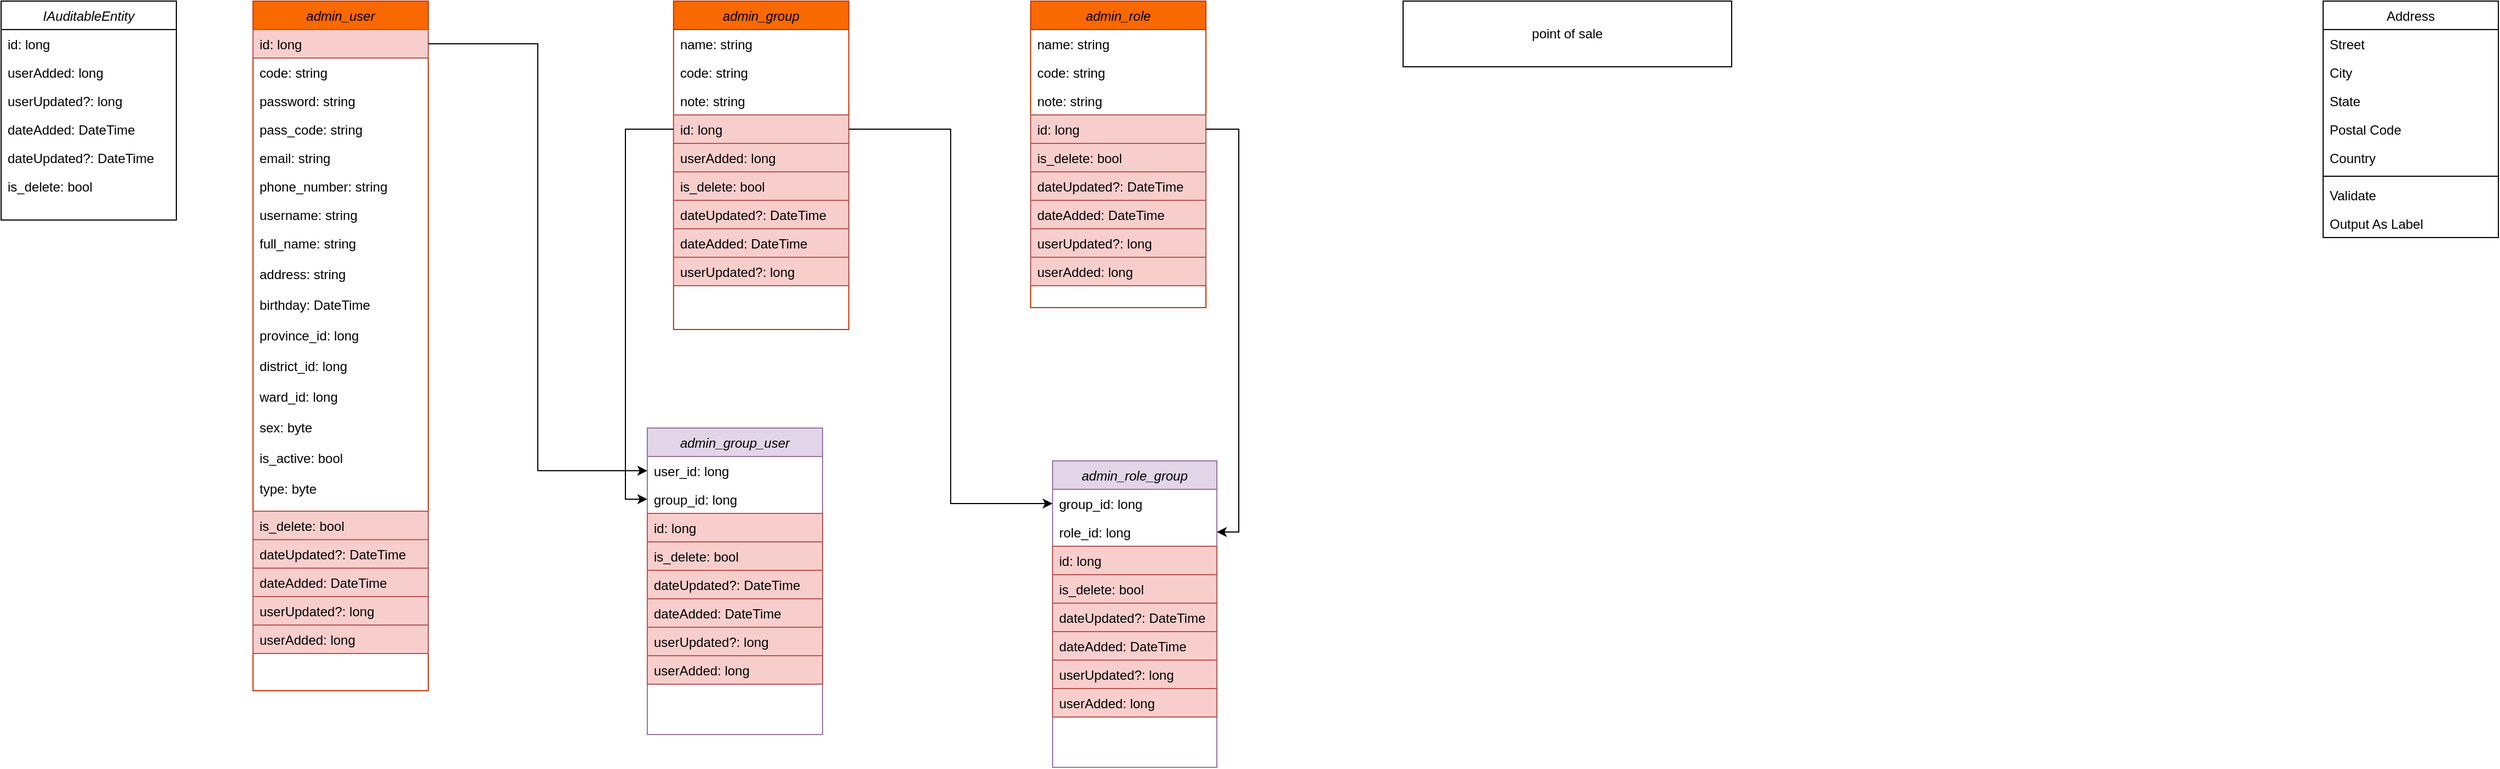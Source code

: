 <mxfile version="21.2.0" type="github">
  <diagram id="C5RBs43oDa-KdzZeNtuy" name="Page-1">
    <mxGraphModel dx="1434" dy="764" grid="1" gridSize="10" guides="1" tooltips="1" connect="1" arrows="1" fold="1" page="1" pageScale="1" pageWidth="827" pageHeight="1169" math="0" shadow="0">
      <root>
        <mxCell id="WIyWlLk6GJQsqaUBKTNV-0" />
        <mxCell id="WIyWlLk6GJQsqaUBKTNV-1" parent="WIyWlLk6GJQsqaUBKTNV-0" />
        <mxCell id="zkfFHV4jXpPFQw0GAbJ--0" value="IAuditableEntity" style="swimlane;fontStyle=2;align=center;verticalAlign=top;childLayout=stackLayout;horizontal=1;startSize=26;horizontalStack=0;resizeParent=1;resizeLast=0;collapsible=1;marginBottom=0;rounded=0;shadow=0;strokeWidth=1;" parent="WIyWlLk6GJQsqaUBKTNV-1" vertex="1">
          <mxGeometry x="60" y="40" width="160" height="200" as="geometry">
            <mxRectangle x="230" y="140" width="160" height="26" as="alternateBounds" />
          </mxGeometry>
        </mxCell>
        <mxCell id="zkfFHV4jXpPFQw0GAbJ--1" value="id: long&#xa;" style="text;align=left;verticalAlign=top;spacingLeft=4;spacingRight=4;overflow=hidden;rotatable=0;points=[[0,0.5],[1,0.5]];portConstraint=eastwest;" parent="zkfFHV4jXpPFQw0GAbJ--0" vertex="1">
          <mxGeometry y="26" width="160" height="26" as="geometry" />
        </mxCell>
        <mxCell id="zkfFHV4jXpPFQw0GAbJ--2" value="userAdded: long" style="text;align=left;verticalAlign=top;spacingLeft=4;spacingRight=4;overflow=hidden;rotatable=0;points=[[0,0.5],[1,0.5]];portConstraint=eastwest;rounded=0;shadow=0;html=0;" parent="zkfFHV4jXpPFQw0GAbJ--0" vertex="1">
          <mxGeometry y="52" width="160" height="26" as="geometry" />
        </mxCell>
        <mxCell id="zkfFHV4jXpPFQw0GAbJ--3" value="userUpdated?: long" style="text;align=left;verticalAlign=top;spacingLeft=4;spacingRight=4;overflow=hidden;rotatable=0;points=[[0,0.5],[1,0.5]];portConstraint=eastwest;rounded=0;shadow=0;html=0;" parent="zkfFHV4jXpPFQw0GAbJ--0" vertex="1">
          <mxGeometry y="78" width="160" height="26" as="geometry" />
        </mxCell>
        <mxCell id="zkfFHV4jXpPFQw0GAbJ--5" value="dateAdded: DateTime" style="text;align=left;verticalAlign=top;spacingLeft=4;spacingRight=4;overflow=hidden;rotatable=0;points=[[0,0.5],[1,0.5]];portConstraint=eastwest;" parent="zkfFHV4jXpPFQw0GAbJ--0" vertex="1">
          <mxGeometry y="104" width="160" height="26" as="geometry" />
        </mxCell>
        <mxCell id="6EyR14k7-KtK3J3WE4Ry-9" value="dateUpdated?: DateTime" style="text;align=left;verticalAlign=top;spacingLeft=4;spacingRight=4;overflow=hidden;rotatable=0;points=[[0,0.5],[1,0.5]];portConstraint=eastwest;" vertex="1" parent="zkfFHV4jXpPFQw0GAbJ--0">
          <mxGeometry y="130" width="160" height="26" as="geometry" />
        </mxCell>
        <mxCell id="6EyR14k7-KtK3J3WE4Ry-10" value="is_delete: bool" style="text;align=left;verticalAlign=top;spacingLeft=4;spacingRight=4;overflow=hidden;rotatable=0;points=[[0,0.5],[1,0.5]];portConstraint=eastwest;" vertex="1" parent="zkfFHV4jXpPFQw0GAbJ--0">
          <mxGeometry y="156" width="160" height="26" as="geometry" />
        </mxCell>
        <mxCell id="zkfFHV4jXpPFQw0GAbJ--17" value="Address" style="swimlane;fontStyle=0;align=center;verticalAlign=top;childLayout=stackLayout;horizontal=1;startSize=26;horizontalStack=0;resizeParent=1;resizeLast=0;collapsible=1;marginBottom=0;rounded=0;shadow=0;strokeWidth=1;" parent="WIyWlLk6GJQsqaUBKTNV-1" vertex="1">
          <mxGeometry x="2180" y="40" width="160" height="216" as="geometry">
            <mxRectangle x="550" y="140" width="160" height="26" as="alternateBounds" />
          </mxGeometry>
        </mxCell>
        <mxCell id="zkfFHV4jXpPFQw0GAbJ--18" value="Street" style="text;align=left;verticalAlign=top;spacingLeft=4;spacingRight=4;overflow=hidden;rotatable=0;points=[[0,0.5],[1,0.5]];portConstraint=eastwest;" parent="zkfFHV4jXpPFQw0GAbJ--17" vertex="1">
          <mxGeometry y="26" width="160" height="26" as="geometry" />
        </mxCell>
        <mxCell id="zkfFHV4jXpPFQw0GAbJ--19" value="City" style="text;align=left;verticalAlign=top;spacingLeft=4;spacingRight=4;overflow=hidden;rotatable=0;points=[[0,0.5],[1,0.5]];portConstraint=eastwest;rounded=0;shadow=0;html=0;" parent="zkfFHV4jXpPFQw0GAbJ--17" vertex="1">
          <mxGeometry y="52" width="160" height="26" as="geometry" />
        </mxCell>
        <mxCell id="zkfFHV4jXpPFQw0GAbJ--20" value="State" style="text;align=left;verticalAlign=top;spacingLeft=4;spacingRight=4;overflow=hidden;rotatable=0;points=[[0,0.5],[1,0.5]];portConstraint=eastwest;rounded=0;shadow=0;html=0;" parent="zkfFHV4jXpPFQw0GAbJ--17" vertex="1">
          <mxGeometry y="78" width="160" height="26" as="geometry" />
        </mxCell>
        <mxCell id="zkfFHV4jXpPFQw0GAbJ--21" value="Postal Code" style="text;align=left;verticalAlign=top;spacingLeft=4;spacingRight=4;overflow=hidden;rotatable=0;points=[[0,0.5],[1,0.5]];portConstraint=eastwest;rounded=0;shadow=0;html=0;" parent="zkfFHV4jXpPFQw0GAbJ--17" vertex="1">
          <mxGeometry y="104" width="160" height="26" as="geometry" />
        </mxCell>
        <mxCell id="zkfFHV4jXpPFQw0GAbJ--22" value="Country" style="text;align=left;verticalAlign=top;spacingLeft=4;spacingRight=4;overflow=hidden;rotatable=0;points=[[0,0.5],[1,0.5]];portConstraint=eastwest;rounded=0;shadow=0;html=0;" parent="zkfFHV4jXpPFQw0GAbJ--17" vertex="1">
          <mxGeometry y="130" width="160" height="26" as="geometry" />
        </mxCell>
        <mxCell id="zkfFHV4jXpPFQw0GAbJ--23" value="" style="line;html=1;strokeWidth=1;align=left;verticalAlign=middle;spacingTop=-1;spacingLeft=3;spacingRight=3;rotatable=0;labelPosition=right;points=[];portConstraint=eastwest;" parent="zkfFHV4jXpPFQw0GAbJ--17" vertex="1">
          <mxGeometry y="156" width="160" height="8" as="geometry" />
        </mxCell>
        <mxCell id="zkfFHV4jXpPFQw0GAbJ--24" value="Validate" style="text;align=left;verticalAlign=top;spacingLeft=4;spacingRight=4;overflow=hidden;rotatable=0;points=[[0,0.5],[1,0.5]];portConstraint=eastwest;" parent="zkfFHV4jXpPFQw0GAbJ--17" vertex="1">
          <mxGeometry y="164" width="160" height="26" as="geometry" />
        </mxCell>
        <mxCell id="zkfFHV4jXpPFQw0GAbJ--25" value="Output As Label" style="text;align=left;verticalAlign=top;spacingLeft=4;spacingRight=4;overflow=hidden;rotatable=0;points=[[0,0.5],[1,0.5]];portConstraint=eastwest;" parent="zkfFHV4jXpPFQw0GAbJ--17" vertex="1">
          <mxGeometry y="190" width="160" height="26" as="geometry" />
        </mxCell>
        <mxCell id="6EyR14k7-KtK3J3WE4Ry-11" value="admin_group" style="swimlane;fontStyle=2;align=center;verticalAlign=top;childLayout=stackLayout;horizontal=1;startSize=26;horizontalStack=0;resizeParent=1;resizeLast=0;collapsible=1;marginBottom=0;rounded=0;shadow=0;strokeWidth=1;fillColor=#fa6800;strokeColor=#C73500;fontColor=#000000;" vertex="1" parent="WIyWlLk6GJQsqaUBKTNV-1">
          <mxGeometry x="673.94" y="40" width="160" height="300" as="geometry">
            <mxRectangle x="230" y="140" width="160" height="26" as="alternateBounds" />
          </mxGeometry>
        </mxCell>
        <mxCell id="6EyR14k7-KtK3J3WE4Ry-12" value="name: string" style="text;align=left;verticalAlign=top;spacingLeft=4;spacingRight=4;overflow=hidden;rotatable=0;points=[[0,0.5],[1,0.5]];portConstraint=eastwest;" vertex="1" parent="6EyR14k7-KtK3J3WE4Ry-11">
          <mxGeometry y="26" width="160" height="26" as="geometry" />
        </mxCell>
        <mxCell id="6EyR14k7-KtK3J3WE4Ry-13" value="code: string" style="text;align=left;verticalAlign=top;spacingLeft=4;spacingRight=4;overflow=hidden;rotatable=0;points=[[0,0.5],[1,0.5]];portConstraint=eastwest;rounded=0;shadow=0;html=0;" vertex="1" parent="6EyR14k7-KtK3J3WE4Ry-11">
          <mxGeometry y="52" width="160" height="26" as="geometry" />
        </mxCell>
        <mxCell id="6EyR14k7-KtK3J3WE4Ry-14" value="note: string" style="text;align=left;verticalAlign=top;spacingLeft=4;spacingRight=4;overflow=hidden;rotatable=0;points=[[0,0.5],[1,0.5]];portConstraint=eastwest;rounded=0;shadow=0;html=0;" vertex="1" parent="6EyR14k7-KtK3J3WE4Ry-11">
          <mxGeometry y="78" width="160" height="26" as="geometry" />
        </mxCell>
        <mxCell id="6EyR14k7-KtK3J3WE4Ry-45" value="id: long&#xa;" style="text;align=left;verticalAlign=top;spacingLeft=4;spacingRight=4;overflow=hidden;rotatable=0;points=[[0,0.5],[1,0.5]];portConstraint=eastwest;fillColor=#f8cecc;strokeColor=#b85450;" vertex="1" parent="6EyR14k7-KtK3J3WE4Ry-11">
          <mxGeometry y="104" width="160" height="26" as="geometry" />
        </mxCell>
        <mxCell id="6EyR14k7-KtK3J3WE4Ry-46" value="userAdded: long" style="text;align=left;verticalAlign=top;spacingLeft=4;spacingRight=4;overflow=hidden;rotatable=0;points=[[0,0.5],[1,0.5]];portConstraint=eastwest;rounded=0;shadow=0;html=0;fillColor=#f8cecc;strokeColor=#b85450;" vertex="1" parent="6EyR14k7-KtK3J3WE4Ry-11">
          <mxGeometry y="130" width="160" height="26" as="geometry" />
        </mxCell>
        <mxCell id="6EyR14k7-KtK3J3WE4Ry-50" value="is_delete: bool" style="text;align=left;verticalAlign=top;spacingLeft=4;spacingRight=4;overflow=hidden;rotatable=0;points=[[0,0.5],[1,0.5]];portConstraint=eastwest;fillColor=#f8cecc;strokeColor=#b85450;" vertex="1" parent="6EyR14k7-KtK3J3WE4Ry-11">
          <mxGeometry y="156" width="160" height="26" as="geometry" />
        </mxCell>
        <mxCell id="6EyR14k7-KtK3J3WE4Ry-49" value="dateUpdated?: DateTime" style="text;align=left;verticalAlign=top;spacingLeft=4;spacingRight=4;overflow=hidden;rotatable=0;points=[[0,0.5],[1,0.5]];portConstraint=eastwest;fillColor=#f8cecc;strokeColor=#b85450;" vertex="1" parent="6EyR14k7-KtK3J3WE4Ry-11">
          <mxGeometry y="182" width="160" height="26" as="geometry" />
        </mxCell>
        <mxCell id="6EyR14k7-KtK3J3WE4Ry-48" value="dateAdded: DateTime" style="text;align=left;verticalAlign=top;spacingLeft=4;spacingRight=4;overflow=hidden;rotatable=0;points=[[0,0.5],[1,0.5]];portConstraint=eastwest;fillColor=#f8cecc;strokeColor=#b85450;" vertex="1" parent="6EyR14k7-KtK3J3WE4Ry-11">
          <mxGeometry y="208" width="160" height="26" as="geometry" />
        </mxCell>
        <mxCell id="6EyR14k7-KtK3J3WE4Ry-47" value="userUpdated?: long" style="text;align=left;verticalAlign=top;spacingLeft=4;spacingRight=4;overflow=hidden;rotatable=0;points=[[0,0.5],[1,0.5]];portConstraint=eastwest;rounded=0;shadow=0;html=0;fillColor=#f8cecc;strokeColor=#b85450;" vertex="1" parent="6EyR14k7-KtK3J3WE4Ry-11">
          <mxGeometry y="234" width="160" height="26" as="geometry" />
        </mxCell>
        <mxCell id="6EyR14k7-KtK3J3WE4Ry-19" value="admin_group_user" style="swimlane;fontStyle=2;align=center;verticalAlign=top;childLayout=stackLayout;horizontal=1;startSize=26;horizontalStack=0;resizeParent=1;resizeLast=0;collapsible=1;marginBottom=0;rounded=0;shadow=0;strokeWidth=1;fillColor=#e1d5e7;strokeColor=#9673a6;" vertex="1" parent="WIyWlLk6GJQsqaUBKTNV-1">
          <mxGeometry x="650" y="430" width="160" height="280" as="geometry">
            <mxRectangle x="230" y="140" width="160" height="26" as="alternateBounds" />
          </mxGeometry>
        </mxCell>
        <mxCell id="6EyR14k7-KtK3J3WE4Ry-20" value="user_id: long" style="text;align=left;verticalAlign=top;spacingLeft=4;spacingRight=4;overflow=hidden;rotatable=0;points=[[0,0.5],[1,0.5]];portConstraint=eastwest;" vertex="1" parent="6EyR14k7-KtK3J3WE4Ry-19">
          <mxGeometry y="26" width="160" height="26" as="geometry" />
        </mxCell>
        <mxCell id="6EyR14k7-KtK3J3WE4Ry-21" value="group_id: long" style="text;align=left;verticalAlign=top;spacingLeft=4;spacingRight=4;overflow=hidden;rotatable=0;points=[[0,0.5],[1,0.5]];portConstraint=eastwest;rounded=0;shadow=0;html=0;" vertex="1" parent="6EyR14k7-KtK3J3WE4Ry-19">
          <mxGeometry y="52" width="160" height="26" as="geometry" />
        </mxCell>
        <mxCell id="6EyR14k7-KtK3J3WE4Ry-63" value="id: long&#xa;" style="text;align=left;verticalAlign=top;spacingLeft=4;spacingRight=4;overflow=hidden;rotatable=0;points=[[0,0.5],[1,0.5]];portConstraint=eastwest;fillColor=#f8cecc;strokeColor=#b85450;" vertex="1" parent="6EyR14k7-KtK3J3WE4Ry-19">
          <mxGeometry y="78" width="160" height="26" as="geometry" />
        </mxCell>
        <mxCell id="6EyR14k7-KtK3J3WE4Ry-68" value="is_delete: bool" style="text;align=left;verticalAlign=top;spacingLeft=4;spacingRight=4;overflow=hidden;rotatable=0;points=[[0,0.5],[1,0.5]];portConstraint=eastwest;fillColor=#f8cecc;strokeColor=#b85450;" vertex="1" parent="6EyR14k7-KtK3J3WE4Ry-19">
          <mxGeometry y="104" width="160" height="26" as="geometry" />
        </mxCell>
        <mxCell id="6EyR14k7-KtK3J3WE4Ry-67" value="dateUpdated?: DateTime" style="text;align=left;verticalAlign=top;spacingLeft=4;spacingRight=4;overflow=hidden;rotatable=0;points=[[0,0.5],[1,0.5]];portConstraint=eastwest;fillColor=#f8cecc;strokeColor=#b85450;" vertex="1" parent="6EyR14k7-KtK3J3WE4Ry-19">
          <mxGeometry y="130" width="160" height="26" as="geometry" />
        </mxCell>
        <mxCell id="6EyR14k7-KtK3J3WE4Ry-66" value="dateAdded: DateTime" style="text;align=left;verticalAlign=top;spacingLeft=4;spacingRight=4;overflow=hidden;rotatable=0;points=[[0,0.5],[1,0.5]];portConstraint=eastwest;fillColor=#f8cecc;strokeColor=#b85450;" vertex="1" parent="6EyR14k7-KtK3J3WE4Ry-19">
          <mxGeometry y="156" width="160" height="26" as="geometry" />
        </mxCell>
        <mxCell id="6EyR14k7-KtK3J3WE4Ry-65" value="userUpdated?: long" style="text;align=left;verticalAlign=top;spacingLeft=4;spacingRight=4;overflow=hidden;rotatable=0;points=[[0,0.5],[1,0.5]];portConstraint=eastwest;rounded=0;shadow=0;html=0;fillColor=#f8cecc;strokeColor=#b85450;" vertex="1" parent="6EyR14k7-KtK3J3WE4Ry-19">
          <mxGeometry y="182" width="160" height="26" as="geometry" />
        </mxCell>
        <mxCell id="6EyR14k7-KtK3J3WE4Ry-64" value="userAdded: long" style="text;align=left;verticalAlign=top;spacingLeft=4;spacingRight=4;overflow=hidden;rotatable=0;points=[[0,0.5],[1,0.5]];portConstraint=eastwest;rounded=0;shadow=0;html=0;fillColor=#f8cecc;strokeColor=#b85450;" vertex="1" parent="6EyR14k7-KtK3J3WE4Ry-19">
          <mxGeometry y="208" width="160" height="26" as="geometry" />
        </mxCell>
        <mxCell id="6EyR14k7-KtK3J3WE4Ry-23" value="admin_role" style="swimlane;fontStyle=2;align=center;verticalAlign=top;childLayout=stackLayout;horizontal=1;startSize=26;horizontalStack=0;resizeParent=1;resizeLast=0;collapsible=1;marginBottom=0;rounded=0;shadow=0;strokeWidth=1;fillColor=#fa6800;strokeColor=#C73500;fontColor=#000000;" vertex="1" parent="WIyWlLk6GJQsqaUBKTNV-1">
          <mxGeometry x="1000" y="40" width="160" height="280" as="geometry">
            <mxRectangle x="230" y="140" width="160" height="26" as="alternateBounds" />
          </mxGeometry>
        </mxCell>
        <mxCell id="6EyR14k7-KtK3J3WE4Ry-24" value="name: string" style="text;align=left;verticalAlign=top;spacingLeft=4;spacingRight=4;overflow=hidden;rotatable=0;points=[[0,0.5],[1,0.5]];portConstraint=eastwest;" vertex="1" parent="6EyR14k7-KtK3J3WE4Ry-23">
          <mxGeometry y="26" width="160" height="26" as="geometry" />
        </mxCell>
        <mxCell id="6EyR14k7-KtK3J3WE4Ry-25" value="code: string" style="text;align=left;verticalAlign=top;spacingLeft=4;spacingRight=4;overflow=hidden;rotatable=0;points=[[0,0.5],[1,0.5]];portConstraint=eastwest;rounded=0;shadow=0;html=0;" vertex="1" parent="6EyR14k7-KtK3J3WE4Ry-23">
          <mxGeometry y="52" width="160" height="26" as="geometry" />
        </mxCell>
        <mxCell id="6EyR14k7-KtK3J3WE4Ry-27" value="note: string" style="text;align=left;verticalAlign=top;spacingLeft=4;spacingRight=4;overflow=hidden;rotatable=0;points=[[0,0.5],[1,0.5]];portConstraint=eastwest;rounded=0;shadow=0;html=0;" vertex="1" parent="6EyR14k7-KtK3J3WE4Ry-23">
          <mxGeometry y="78" width="160" height="26" as="geometry" />
        </mxCell>
        <mxCell id="6EyR14k7-KtK3J3WE4Ry-69" value="id: long&#xa;" style="text;align=left;verticalAlign=top;spacingLeft=4;spacingRight=4;overflow=hidden;rotatable=0;points=[[0,0.5],[1,0.5]];portConstraint=eastwest;fillColor=#f8cecc;strokeColor=#b85450;" vertex="1" parent="6EyR14k7-KtK3J3WE4Ry-23">
          <mxGeometry y="104" width="160" height="26" as="geometry" />
        </mxCell>
        <mxCell id="6EyR14k7-KtK3J3WE4Ry-74" value="is_delete: bool" style="text;align=left;verticalAlign=top;spacingLeft=4;spacingRight=4;overflow=hidden;rotatable=0;points=[[0,0.5],[1,0.5]];portConstraint=eastwest;fillColor=#f8cecc;strokeColor=#b85450;" vertex="1" parent="6EyR14k7-KtK3J3WE4Ry-23">
          <mxGeometry y="130" width="160" height="26" as="geometry" />
        </mxCell>
        <mxCell id="6EyR14k7-KtK3J3WE4Ry-73" value="dateUpdated?: DateTime" style="text;align=left;verticalAlign=top;spacingLeft=4;spacingRight=4;overflow=hidden;rotatable=0;points=[[0,0.5],[1,0.5]];portConstraint=eastwest;fillColor=#f8cecc;strokeColor=#b85450;" vertex="1" parent="6EyR14k7-KtK3J3WE4Ry-23">
          <mxGeometry y="156" width="160" height="26" as="geometry" />
        </mxCell>
        <mxCell id="6EyR14k7-KtK3J3WE4Ry-72" value="dateAdded: DateTime" style="text;align=left;verticalAlign=top;spacingLeft=4;spacingRight=4;overflow=hidden;rotatable=0;points=[[0,0.5],[1,0.5]];portConstraint=eastwest;fillColor=#f8cecc;strokeColor=#b85450;" vertex="1" parent="6EyR14k7-KtK3J3WE4Ry-23">
          <mxGeometry y="182" width="160" height="26" as="geometry" />
        </mxCell>
        <mxCell id="6EyR14k7-KtK3J3WE4Ry-71" value="userUpdated?: long" style="text;align=left;verticalAlign=top;spacingLeft=4;spacingRight=4;overflow=hidden;rotatable=0;points=[[0,0.5],[1,0.5]];portConstraint=eastwest;rounded=0;shadow=0;html=0;fillColor=#f8cecc;strokeColor=#b85450;" vertex="1" parent="6EyR14k7-KtK3J3WE4Ry-23">
          <mxGeometry y="208" width="160" height="26" as="geometry" />
        </mxCell>
        <mxCell id="6EyR14k7-KtK3J3WE4Ry-70" value="userAdded: long" style="text;align=left;verticalAlign=top;spacingLeft=4;spacingRight=4;overflow=hidden;rotatable=0;points=[[0,0.5],[1,0.5]];portConstraint=eastwest;rounded=0;shadow=0;html=0;fillColor=#f8cecc;strokeColor=#b85450;" vertex="1" parent="6EyR14k7-KtK3J3WE4Ry-23">
          <mxGeometry y="234" width="160" height="26" as="geometry" />
        </mxCell>
        <mxCell id="6EyR14k7-KtK3J3WE4Ry-28" value="admin_role_group" style="swimlane;fontStyle=2;align=center;verticalAlign=top;childLayout=stackLayout;horizontal=1;startSize=26;horizontalStack=0;resizeParent=1;resizeLast=0;collapsible=1;marginBottom=0;rounded=0;shadow=0;strokeWidth=1;fillColor=#e1d5e7;strokeColor=#9673a6;" vertex="1" parent="WIyWlLk6GJQsqaUBKTNV-1">
          <mxGeometry x="1020" y="460" width="150" height="280" as="geometry">
            <mxRectangle x="230" y="140" width="160" height="26" as="alternateBounds" />
          </mxGeometry>
        </mxCell>
        <mxCell id="6EyR14k7-KtK3J3WE4Ry-29" value="group_id: long" style="text;align=left;verticalAlign=top;spacingLeft=4;spacingRight=4;overflow=hidden;rotatable=0;points=[[0,0.5],[1,0.5]];portConstraint=eastwest;" vertex="1" parent="6EyR14k7-KtK3J3WE4Ry-28">
          <mxGeometry y="26" width="150" height="26" as="geometry" />
        </mxCell>
        <mxCell id="6EyR14k7-KtK3J3WE4Ry-30" value="role_id: long" style="text;align=left;verticalAlign=top;spacingLeft=4;spacingRight=4;overflow=hidden;rotatable=0;points=[[0,0.5],[1,0.5]];portConstraint=eastwest;rounded=0;shadow=0;html=0;" vertex="1" parent="6EyR14k7-KtK3J3WE4Ry-28">
          <mxGeometry y="52" width="150" height="26" as="geometry" />
        </mxCell>
        <mxCell id="6EyR14k7-KtK3J3WE4Ry-75" value="id: long&#xa;" style="text;align=left;verticalAlign=top;spacingLeft=4;spacingRight=4;overflow=hidden;rotatable=0;points=[[0,0.5],[1,0.5]];portConstraint=eastwest;fillColor=#f8cecc;strokeColor=#b85450;" vertex="1" parent="6EyR14k7-KtK3J3WE4Ry-28">
          <mxGeometry y="78" width="150" height="26" as="geometry" />
        </mxCell>
        <mxCell id="6EyR14k7-KtK3J3WE4Ry-80" value="is_delete: bool" style="text;align=left;verticalAlign=top;spacingLeft=4;spacingRight=4;overflow=hidden;rotatable=0;points=[[0,0.5],[1,0.5]];portConstraint=eastwest;fillColor=#f8cecc;strokeColor=#b85450;" vertex="1" parent="6EyR14k7-KtK3J3WE4Ry-28">
          <mxGeometry y="104" width="150" height="26" as="geometry" />
        </mxCell>
        <mxCell id="6EyR14k7-KtK3J3WE4Ry-79" value="dateUpdated?: DateTime" style="text;align=left;verticalAlign=top;spacingLeft=4;spacingRight=4;overflow=hidden;rotatable=0;points=[[0,0.5],[1,0.5]];portConstraint=eastwest;fillColor=#f8cecc;strokeColor=#b85450;" vertex="1" parent="6EyR14k7-KtK3J3WE4Ry-28">
          <mxGeometry y="130" width="150" height="26" as="geometry" />
        </mxCell>
        <mxCell id="6EyR14k7-KtK3J3WE4Ry-78" value="dateAdded: DateTime" style="text;align=left;verticalAlign=top;spacingLeft=4;spacingRight=4;overflow=hidden;rotatable=0;points=[[0,0.5],[1,0.5]];portConstraint=eastwest;fillColor=#f8cecc;strokeColor=#b85450;" vertex="1" parent="6EyR14k7-KtK3J3WE4Ry-28">
          <mxGeometry y="156" width="150" height="26" as="geometry" />
        </mxCell>
        <mxCell id="6EyR14k7-KtK3J3WE4Ry-77" value="userUpdated?: long" style="text;align=left;verticalAlign=top;spacingLeft=4;spacingRight=4;overflow=hidden;rotatable=0;points=[[0,0.5],[1,0.5]];portConstraint=eastwest;rounded=0;shadow=0;html=0;fillColor=#f8cecc;strokeColor=#b85450;" vertex="1" parent="6EyR14k7-KtK3J3WE4Ry-28">
          <mxGeometry y="182" width="150" height="26" as="geometry" />
        </mxCell>
        <mxCell id="6EyR14k7-KtK3J3WE4Ry-76" value="userAdded: long" style="text;align=left;verticalAlign=top;spacingLeft=4;spacingRight=4;overflow=hidden;rotatable=0;points=[[0,0.5],[1,0.5]];portConstraint=eastwest;rounded=0;shadow=0;html=0;fillColor=#f8cecc;strokeColor=#b85450;" vertex="1" parent="6EyR14k7-KtK3J3WE4Ry-28">
          <mxGeometry y="208" width="150" height="26" as="geometry" />
        </mxCell>
        <mxCell id="6EyR14k7-KtK3J3WE4Ry-31" value="admin_user" style="swimlane;fontStyle=2;align=center;verticalAlign=top;childLayout=stackLayout;horizontal=1;startSize=26;horizontalStack=0;resizeParent=1;resizeLast=0;collapsible=1;marginBottom=0;rounded=0;shadow=0;strokeWidth=1;fillColor=#fa6800;strokeColor=#C73500;fontColor=#000000;" vertex="1" parent="WIyWlLk6GJQsqaUBKTNV-1">
          <mxGeometry x="290" y="40" width="160" height="630" as="geometry">
            <mxRectangle x="230" y="140" width="160" height="26" as="alternateBounds" />
          </mxGeometry>
        </mxCell>
        <mxCell id="6EyR14k7-KtK3J3WE4Ry-57" value="id: long&#xa;" style="text;align=left;verticalAlign=top;spacingLeft=4;spacingRight=4;overflow=hidden;rotatable=0;points=[[0,0.5],[1,0.5]];portConstraint=eastwest;fillColor=#f8cecc;strokeColor=#b85450;" vertex="1" parent="6EyR14k7-KtK3J3WE4Ry-31">
          <mxGeometry y="26" width="160" height="26" as="geometry" />
        </mxCell>
        <mxCell id="6EyR14k7-KtK3J3WE4Ry-32" value="code: string&#xa;" style="text;align=left;verticalAlign=top;spacingLeft=4;spacingRight=4;overflow=hidden;rotatable=0;points=[[0,0.5],[1,0.5]];portConstraint=eastwest;" vertex="1" parent="6EyR14k7-KtK3J3WE4Ry-31">
          <mxGeometry y="52" width="160" height="26" as="geometry" />
        </mxCell>
        <mxCell id="6EyR14k7-KtK3J3WE4Ry-34" value="password: string" style="text;align=left;verticalAlign=top;spacingLeft=4;spacingRight=4;overflow=hidden;rotatable=0;points=[[0,0.5],[1,0.5]];portConstraint=eastwest;rounded=0;shadow=0;html=0;" vertex="1" parent="6EyR14k7-KtK3J3WE4Ry-31">
          <mxGeometry y="78" width="160" height="26" as="geometry" />
        </mxCell>
        <mxCell id="6EyR14k7-KtK3J3WE4Ry-35" value="pass_code: string" style="text;align=left;verticalAlign=top;spacingLeft=4;spacingRight=4;overflow=hidden;rotatable=0;points=[[0,0.5],[1,0.5]];portConstraint=eastwest;" vertex="1" parent="6EyR14k7-KtK3J3WE4Ry-31">
          <mxGeometry y="104" width="160" height="26" as="geometry" />
        </mxCell>
        <mxCell id="6EyR14k7-KtK3J3WE4Ry-36" value="email: string" style="text;align=left;verticalAlign=top;spacingLeft=4;spacingRight=4;overflow=hidden;rotatable=0;points=[[0,0.5],[1,0.5]];portConstraint=eastwest;" vertex="1" parent="6EyR14k7-KtK3J3WE4Ry-31">
          <mxGeometry y="130" width="160" height="26" as="geometry" />
        </mxCell>
        <mxCell id="6EyR14k7-KtK3J3WE4Ry-37" value="phone_number: string" style="text;align=left;verticalAlign=top;spacingLeft=4;spacingRight=4;overflow=hidden;rotatable=0;points=[[0,0.5],[1,0.5]];portConstraint=eastwest;" vertex="1" parent="6EyR14k7-KtK3J3WE4Ry-31">
          <mxGeometry y="156" width="160" height="26" as="geometry" />
        </mxCell>
        <mxCell id="6EyR14k7-KtK3J3WE4Ry-33" value="username: string" style="text;align=left;verticalAlign=top;spacingLeft=4;spacingRight=4;overflow=hidden;rotatable=0;points=[[0,0.5],[1,0.5]];portConstraint=eastwest;rounded=0;shadow=0;html=0;" vertex="1" parent="6EyR14k7-KtK3J3WE4Ry-31">
          <mxGeometry y="182" width="160" height="26" as="geometry" />
        </mxCell>
        <mxCell id="6EyR14k7-KtK3J3WE4Ry-38" value="full_name: string&#xa;&#xa;address: string&#xa;&#xa;birthday: DateTime&#xa;&#xa;province_id: long&#xa;&#xa;district_id: long&#xa;&#xa;ward_id: long&#xa;&#xa;sex: byte&#xa;&#xa;is_active: bool&#xa;&#xa;type: byte" style="text;align=left;verticalAlign=top;spacingLeft=4;spacingRight=4;overflow=hidden;rotatable=0;points=[[0,0.5],[1,0.5]];portConstraint=eastwest;" vertex="1" parent="6EyR14k7-KtK3J3WE4Ry-31">
          <mxGeometry y="208" width="160" height="258" as="geometry" />
        </mxCell>
        <mxCell id="6EyR14k7-KtK3J3WE4Ry-62" value="is_delete: bool" style="text;align=left;verticalAlign=top;spacingLeft=4;spacingRight=4;overflow=hidden;rotatable=0;points=[[0,0.5],[1,0.5]];portConstraint=eastwest;fillColor=#f8cecc;strokeColor=#b85450;" vertex="1" parent="6EyR14k7-KtK3J3WE4Ry-31">
          <mxGeometry y="466" width="160" height="26" as="geometry" />
        </mxCell>
        <mxCell id="6EyR14k7-KtK3J3WE4Ry-61" value="dateUpdated?: DateTime" style="text;align=left;verticalAlign=top;spacingLeft=4;spacingRight=4;overflow=hidden;rotatable=0;points=[[0,0.5],[1,0.5]];portConstraint=eastwest;fillColor=#f8cecc;strokeColor=#b85450;" vertex="1" parent="6EyR14k7-KtK3J3WE4Ry-31">
          <mxGeometry y="492" width="160" height="26" as="geometry" />
        </mxCell>
        <mxCell id="6EyR14k7-KtK3J3WE4Ry-60" value="dateAdded: DateTime" style="text;align=left;verticalAlign=top;spacingLeft=4;spacingRight=4;overflow=hidden;rotatable=0;points=[[0,0.5],[1,0.5]];portConstraint=eastwest;fillColor=#f8cecc;strokeColor=#b85450;" vertex="1" parent="6EyR14k7-KtK3J3WE4Ry-31">
          <mxGeometry y="518" width="160" height="26" as="geometry" />
        </mxCell>
        <mxCell id="6EyR14k7-KtK3J3WE4Ry-59" value="userUpdated?: long" style="text;align=left;verticalAlign=top;spacingLeft=4;spacingRight=4;overflow=hidden;rotatable=0;points=[[0,0.5],[1,0.5]];portConstraint=eastwest;rounded=0;shadow=0;html=0;fillColor=#f8cecc;strokeColor=#b85450;" vertex="1" parent="6EyR14k7-KtK3J3WE4Ry-31">
          <mxGeometry y="544" width="160" height="26" as="geometry" />
        </mxCell>
        <mxCell id="6EyR14k7-KtK3J3WE4Ry-58" value="userAdded: long" style="text;align=left;verticalAlign=top;spacingLeft=4;spacingRight=4;overflow=hidden;rotatable=0;points=[[0,0.5],[1,0.5]];portConstraint=eastwest;rounded=0;shadow=0;html=0;fillColor=#f8cecc;strokeColor=#b85450;" vertex="1" parent="6EyR14k7-KtK3J3WE4Ry-31">
          <mxGeometry y="570" width="160" height="26" as="geometry" />
        </mxCell>
        <mxCell id="6EyR14k7-KtK3J3WE4Ry-81" style="edgeStyle=orthogonalEdgeStyle;rounded=0;orthogonalLoop=1;jettySize=auto;html=1;entryX=0;entryY=0.5;entryDx=0;entryDy=0;" edge="1" parent="WIyWlLk6GJQsqaUBKTNV-1" source="6EyR14k7-KtK3J3WE4Ry-45" target="6EyR14k7-KtK3J3WE4Ry-21">
          <mxGeometry relative="1" as="geometry" />
        </mxCell>
        <mxCell id="6EyR14k7-KtK3J3WE4Ry-142" style="edgeStyle=orthogonalEdgeStyle;rounded=0;orthogonalLoop=1;jettySize=auto;html=1;entryX=0;entryY=0.5;entryDx=0;entryDy=0;" edge="1" parent="WIyWlLk6GJQsqaUBKTNV-1" source="6EyR14k7-KtK3J3WE4Ry-57" target="6EyR14k7-KtK3J3WE4Ry-20">
          <mxGeometry relative="1" as="geometry" />
        </mxCell>
        <mxCell id="6EyR14k7-KtK3J3WE4Ry-143" style="edgeStyle=orthogonalEdgeStyle;rounded=0;orthogonalLoop=1;jettySize=auto;html=1;entryX=0;entryY=0.5;entryDx=0;entryDy=0;" edge="1" parent="WIyWlLk6GJQsqaUBKTNV-1" source="6EyR14k7-KtK3J3WE4Ry-45" target="6EyR14k7-KtK3J3WE4Ry-29">
          <mxGeometry relative="1" as="geometry" />
        </mxCell>
        <mxCell id="6EyR14k7-KtK3J3WE4Ry-145" style="edgeStyle=orthogonalEdgeStyle;rounded=0;orthogonalLoop=1;jettySize=auto;html=1;entryX=1;entryY=0.5;entryDx=0;entryDy=0;" edge="1" parent="WIyWlLk6GJQsqaUBKTNV-1" source="6EyR14k7-KtK3J3WE4Ry-69" target="6EyR14k7-KtK3J3WE4Ry-30">
          <mxGeometry relative="1" as="geometry" />
        </mxCell>
        <mxCell id="6EyR14k7-KtK3J3WE4Ry-146" value="point of sale" style="rounded=0;whiteSpace=wrap;html=1;" vertex="1" parent="WIyWlLk6GJQsqaUBKTNV-1">
          <mxGeometry x="1340" y="40" width="300" height="60" as="geometry" />
        </mxCell>
      </root>
    </mxGraphModel>
  </diagram>
</mxfile>
